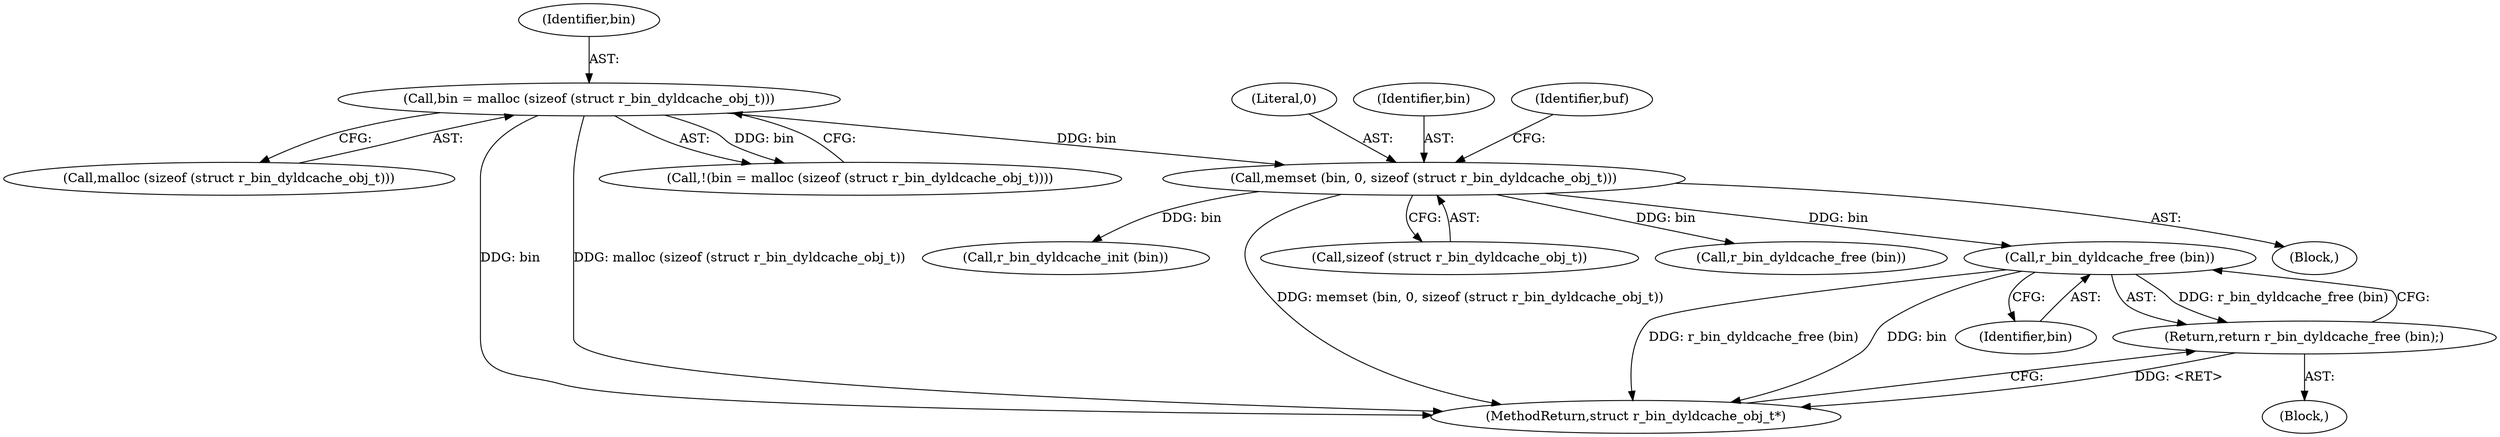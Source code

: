 digraph "1_radare2_4e98402f09a0ef0bb8559a33a4c1988c54938eaf_0@API" {
"1000142" [label="(Call,r_bin_dyldcache_free (bin))"];
"1000115" [label="(Call,memset (bin, 0, sizeof (struct r_bin_dyldcache_obj_t)))"];
"1000107" [label="(Call,bin = malloc (sizeof (struct r_bin_dyldcache_obj_t)))"];
"1000141" [label="(Return,return r_bin_dyldcache_free (bin);)"];
"1000103" [label="(Block,)"];
"1000108" [label="(Identifier,bin)"];
"1000117" [label="(Literal,0)"];
"1000115" [label="(Call,memset (bin, 0, sizeof (struct r_bin_dyldcache_obj_t)))"];
"1000116" [label="(Identifier,bin)"];
"1000107" [label="(Call,bin = malloc (sizeof (struct r_bin_dyldcache_obj_t)))"];
"1000146" [label="(Call,r_bin_dyldcache_init (bin))"];
"1000106" [label="(Call,!(bin = malloc (sizeof (struct r_bin_dyldcache_obj_t))))"];
"1000109" [label="(Call,malloc (sizeof (struct r_bin_dyldcache_obj_t)))"];
"1000141" [label="(Return,return r_bin_dyldcache_free (bin);)"];
"1000159" [label="(MethodReturn,struct r_bin_dyldcache_obj_t*)"];
"1000118" [label="(Call,sizeof (struct r_bin_dyldcache_obj_t))"];
"1000140" [label="(Block,)"];
"1000122" [label="(Identifier,buf)"];
"1000142" [label="(Call,r_bin_dyldcache_free (bin))"];
"1000125" [label="(Call,r_bin_dyldcache_free (bin))"];
"1000143" [label="(Identifier,bin)"];
"1000142" -> "1000141"  [label="AST: "];
"1000142" -> "1000143"  [label="CFG: "];
"1000143" -> "1000142"  [label="AST: "];
"1000141" -> "1000142"  [label="CFG: "];
"1000142" -> "1000159"  [label="DDG: r_bin_dyldcache_free (bin)"];
"1000142" -> "1000159"  [label="DDG: bin"];
"1000142" -> "1000141"  [label="DDG: r_bin_dyldcache_free (bin)"];
"1000115" -> "1000142"  [label="DDG: bin"];
"1000115" -> "1000103"  [label="AST: "];
"1000115" -> "1000118"  [label="CFG: "];
"1000116" -> "1000115"  [label="AST: "];
"1000117" -> "1000115"  [label="AST: "];
"1000118" -> "1000115"  [label="AST: "];
"1000122" -> "1000115"  [label="CFG: "];
"1000115" -> "1000159"  [label="DDG: memset (bin, 0, sizeof (struct r_bin_dyldcache_obj_t))"];
"1000107" -> "1000115"  [label="DDG: bin"];
"1000115" -> "1000125"  [label="DDG: bin"];
"1000115" -> "1000146"  [label="DDG: bin"];
"1000107" -> "1000106"  [label="AST: "];
"1000107" -> "1000109"  [label="CFG: "];
"1000108" -> "1000107"  [label="AST: "];
"1000109" -> "1000107"  [label="AST: "];
"1000106" -> "1000107"  [label="CFG: "];
"1000107" -> "1000159"  [label="DDG: bin"];
"1000107" -> "1000159"  [label="DDG: malloc (sizeof (struct r_bin_dyldcache_obj_t))"];
"1000107" -> "1000106"  [label="DDG: bin"];
"1000141" -> "1000140"  [label="AST: "];
"1000159" -> "1000141"  [label="CFG: "];
"1000141" -> "1000159"  [label="DDG: <RET>"];
}
